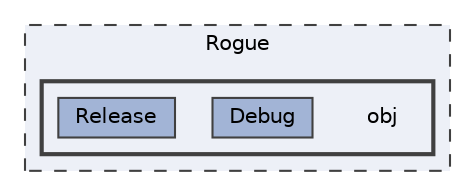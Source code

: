 digraph "Rogue/obj"
{
 // LATEX_PDF_SIZE
  bgcolor="transparent";
  edge [fontname=Helvetica,fontsize=10,labelfontname=Helvetica,labelfontsize=10];
  node [fontname=Helvetica,fontsize=10,shape=box,height=0.2,width=0.4];
  compound=true
  subgraph clusterdir_caf19aaa2e5ad0b80215287fe89db000 {
    graph [ bgcolor="#edf0f7", pencolor="grey25", label="Rogue", fontname=Helvetica,fontsize=10 style="filled,dashed", URL="dir_caf19aaa2e5ad0b80215287fe89db000.html",tooltip=""]
  subgraph clusterdir_ed950bc2be141f4be1d6db6d18431fd1 {
    graph [ bgcolor="#edf0f7", pencolor="grey25", label="", fontname=Helvetica,fontsize=10 style="filled,bold", URL="dir_ed950bc2be141f4be1d6db6d18431fd1.html",tooltip=""]
    dir_ed950bc2be141f4be1d6db6d18431fd1 [shape=plaintext, label="obj"];
  dir_93b457b93c2aa54107d2c173aaa9e72c [label="Debug", fillcolor="#a2b4d6", color="grey25", style="filled", URL="dir_93b457b93c2aa54107d2c173aaa9e72c.html",tooltip=""];
  dir_b6d6fd9d737b7d72819a782f235b2f94 [label="Release", fillcolor="#a2b4d6", color="grey25", style="filled", URL="dir_b6d6fd9d737b7d72819a782f235b2f94.html",tooltip=""];
  }
  }
}
